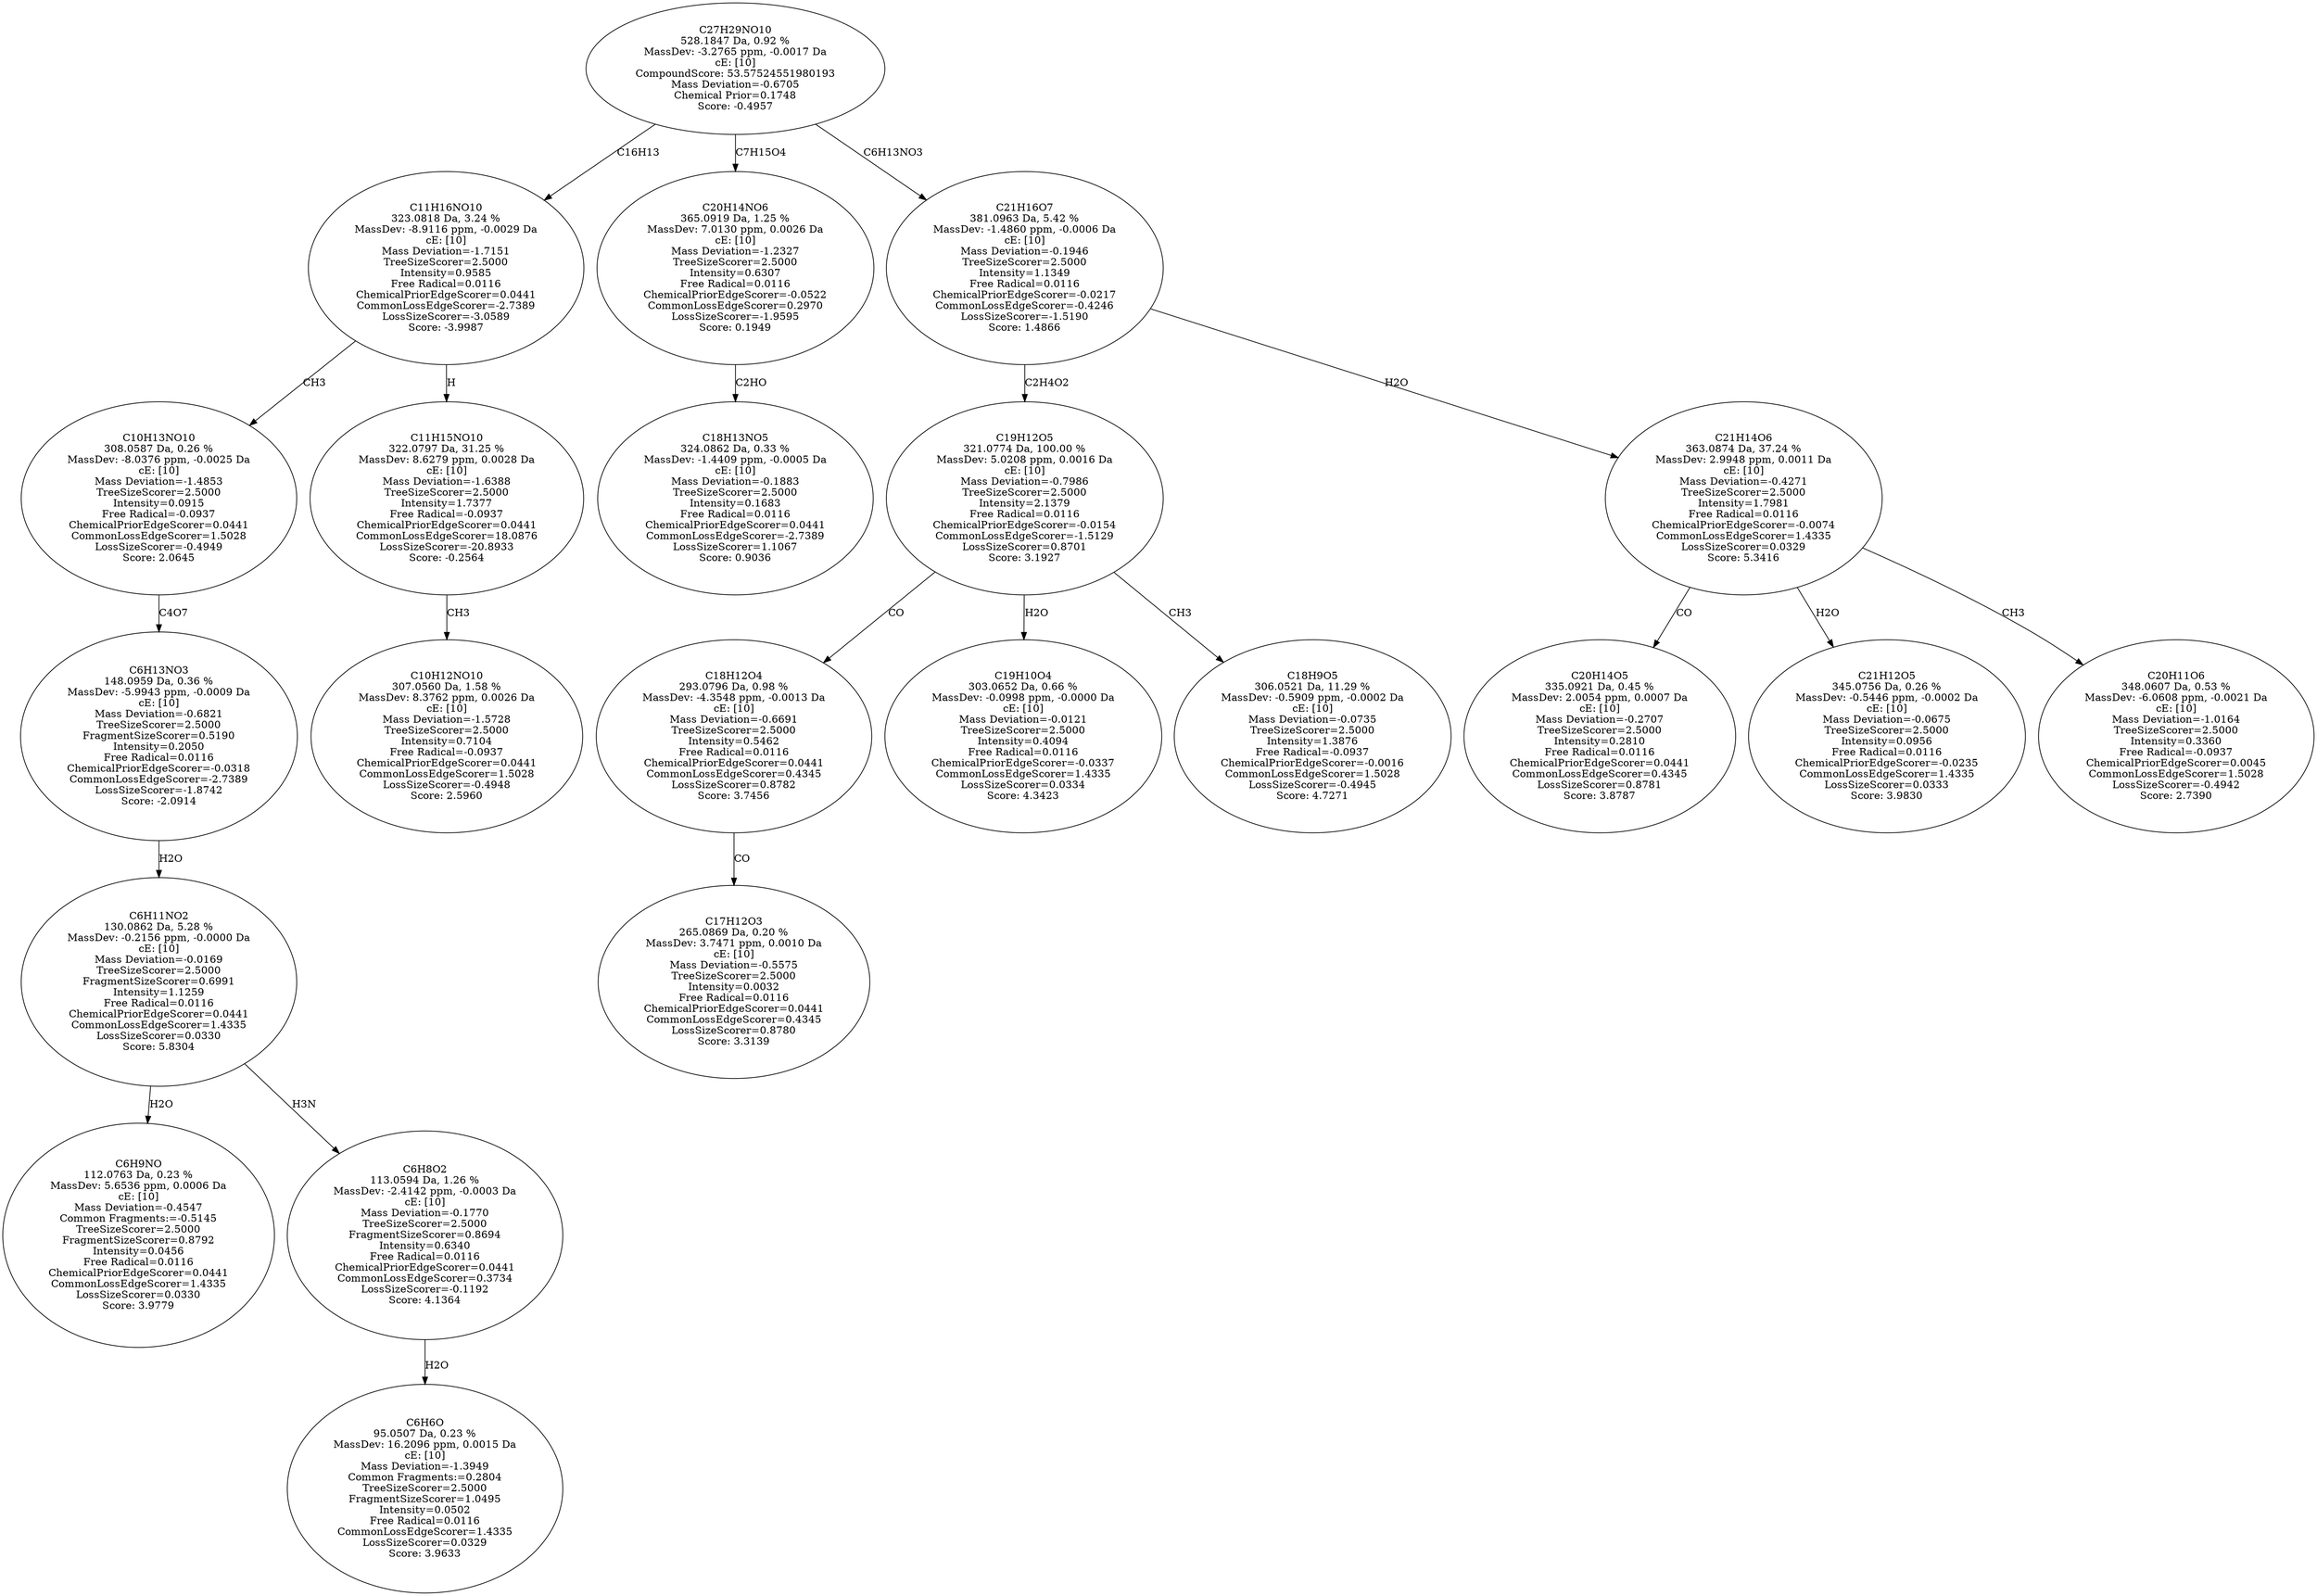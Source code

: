 strict digraph {
v1 [label="C6H9NO\n112.0763 Da, 0.23 %\nMassDev: 5.6536 ppm, 0.0006 Da\ncE: [10]\nMass Deviation=-0.4547\nCommon Fragments:=-0.5145\nTreeSizeScorer=2.5000\nFragmentSizeScorer=0.8792\nIntensity=0.0456\nFree Radical=0.0116\nChemicalPriorEdgeScorer=0.0441\nCommonLossEdgeScorer=1.4335\nLossSizeScorer=0.0330\nScore: 3.9779"];
v2 [label="C6H6O\n95.0507 Da, 0.23 %\nMassDev: 16.2096 ppm, 0.0015 Da\ncE: [10]\nMass Deviation=-1.3949\nCommon Fragments:=0.2804\nTreeSizeScorer=2.5000\nFragmentSizeScorer=1.0495\nIntensity=0.0502\nFree Radical=0.0116\nCommonLossEdgeScorer=1.4335\nLossSizeScorer=0.0329\nScore: 3.9633"];
v3 [label="C6H8O2\n113.0594 Da, 1.26 %\nMassDev: -2.4142 ppm, -0.0003 Da\ncE: [10]\nMass Deviation=-0.1770\nTreeSizeScorer=2.5000\nFragmentSizeScorer=0.8694\nIntensity=0.6340\nFree Radical=0.0116\nChemicalPriorEdgeScorer=0.0441\nCommonLossEdgeScorer=0.3734\nLossSizeScorer=-0.1192\nScore: 4.1364"];
v4 [label="C6H11NO2\n130.0862 Da, 5.28 %\nMassDev: -0.2156 ppm, -0.0000 Da\ncE: [10]\nMass Deviation=-0.0169\nTreeSizeScorer=2.5000\nFragmentSizeScorer=0.6991\nIntensity=1.1259\nFree Radical=0.0116\nChemicalPriorEdgeScorer=0.0441\nCommonLossEdgeScorer=1.4335\nLossSizeScorer=0.0330\nScore: 5.8304"];
v5 [label="C6H13NO3\n148.0959 Da, 0.36 %\nMassDev: -5.9943 ppm, -0.0009 Da\ncE: [10]\nMass Deviation=-0.6821\nTreeSizeScorer=2.5000\nFragmentSizeScorer=0.5190\nIntensity=0.2050\nFree Radical=0.0116\nChemicalPriorEdgeScorer=-0.0318\nCommonLossEdgeScorer=-2.7389\nLossSizeScorer=-1.8742\nScore: -2.0914"];
v6 [label="C10H13NO10\n308.0587 Da, 0.26 %\nMassDev: -8.0376 ppm, -0.0025 Da\ncE: [10]\nMass Deviation=-1.4853\nTreeSizeScorer=2.5000\nIntensity=0.0915\nFree Radical=-0.0937\nChemicalPriorEdgeScorer=0.0441\nCommonLossEdgeScorer=1.5028\nLossSizeScorer=-0.4949\nScore: 2.0645"];
v7 [label="C10H12NO10\n307.0560 Da, 1.58 %\nMassDev: 8.3762 ppm, 0.0026 Da\ncE: [10]\nMass Deviation=-1.5728\nTreeSizeScorer=2.5000\nIntensity=0.7104\nFree Radical=-0.0937\nChemicalPriorEdgeScorer=0.0441\nCommonLossEdgeScorer=1.5028\nLossSizeScorer=-0.4948\nScore: 2.5960"];
v8 [label="C11H15NO10\n322.0797 Da, 31.25 %\nMassDev: 8.6279 ppm, 0.0028 Da\ncE: [10]\nMass Deviation=-1.6388\nTreeSizeScorer=2.5000\nIntensity=1.7377\nFree Radical=-0.0937\nChemicalPriorEdgeScorer=0.0441\nCommonLossEdgeScorer=18.0876\nLossSizeScorer=-20.8933\nScore: -0.2564"];
v9 [label="C11H16NO10\n323.0818 Da, 3.24 %\nMassDev: -8.9116 ppm, -0.0029 Da\ncE: [10]\nMass Deviation=-1.7151\nTreeSizeScorer=2.5000\nIntensity=0.9585\nFree Radical=0.0116\nChemicalPriorEdgeScorer=0.0441\nCommonLossEdgeScorer=-2.7389\nLossSizeScorer=-3.0589\nScore: -3.9987"];
v10 [label="C18H13NO5\n324.0862 Da, 0.33 %\nMassDev: -1.4409 ppm, -0.0005 Da\ncE: [10]\nMass Deviation=-0.1883\nTreeSizeScorer=2.5000\nIntensity=0.1683\nFree Radical=0.0116\nChemicalPriorEdgeScorer=0.0441\nCommonLossEdgeScorer=-2.7389\nLossSizeScorer=1.1067\nScore: 0.9036"];
v11 [label="C20H14NO6\n365.0919 Da, 1.25 %\nMassDev: 7.0130 ppm, 0.0026 Da\ncE: [10]\nMass Deviation=-1.2327\nTreeSizeScorer=2.5000\nIntensity=0.6307\nFree Radical=0.0116\nChemicalPriorEdgeScorer=-0.0522\nCommonLossEdgeScorer=0.2970\nLossSizeScorer=-1.9595\nScore: 0.1949"];
v12 [label="C17H12O3\n265.0869 Da, 0.20 %\nMassDev: 3.7471 ppm, 0.0010 Da\ncE: [10]\nMass Deviation=-0.5575\nTreeSizeScorer=2.5000\nIntensity=0.0032\nFree Radical=0.0116\nChemicalPriorEdgeScorer=0.0441\nCommonLossEdgeScorer=0.4345\nLossSizeScorer=0.8780\nScore: 3.3139"];
v13 [label="C18H12O4\n293.0796 Da, 0.98 %\nMassDev: -4.3548 ppm, -0.0013 Da\ncE: [10]\nMass Deviation=-0.6691\nTreeSizeScorer=2.5000\nIntensity=0.5462\nFree Radical=0.0116\nChemicalPriorEdgeScorer=0.0441\nCommonLossEdgeScorer=0.4345\nLossSizeScorer=0.8782\nScore: 3.7456"];
v14 [label="C19H10O4\n303.0652 Da, 0.66 %\nMassDev: -0.0998 ppm, -0.0000 Da\ncE: [10]\nMass Deviation=-0.0121\nTreeSizeScorer=2.5000\nIntensity=0.4094\nFree Radical=0.0116\nChemicalPriorEdgeScorer=-0.0337\nCommonLossEdgeScorer=1.4335\nLossSizeScorer=0.0334\nScore: 4.3423"];
v15 [label="C18H9O5\n306.0521 Da, 11.29 %\nMassDev: -0.5909 ppm, -0.0002 Da\ncE: [10]\nMass Deviation=-0.0735\nTreeSizeScorer=2.5000\nIntensity=1.3876\nFree Radical=-0.0937\nChemicalPriorEdgeScorer=-0.0016\nCommonLossEdgeScorer=1.5028\nLossSizeScorer=-0.4945\nScore: 4.7271"];
v16 [label="C19H12O5\n321.0774 Da, 100.00 %\nMassDev: 5.0208 ppm, 0.0016 Da\ncE: [10]\nMass Deviation=-0.7986\nTreeSizeScorer=2.5000\nIntensity=2.1379\nFree Radical=0.0116\nChemicalPriorEdgeScorer=-0.0154\nCommonLossEdgeScorer=-1.5129\nLossSizeScorer=0.8701\nScore: 3.1927"];
v17 [label="C20H14O5\n335.0921 Da, 0.45 %\nMassDev: 2.0054 ppm, 0.0007 Da\ncE: [10]\nMass Deviation=-0.2707\nTreeSizeScorer=2.5000\nIntensity=0.2810\nFree Radical=0.0116\nChemicalPriorEdgeScorer=0.0441\nCommonLossEdgeScorer=0.4345\nLossSizeScorer=0.8781\nScore: 3.8787"];
v18 [label="C21H12O5\n345.0756 Da, 0.26 %\nMassDev: -0.5446 ppm, -0.0002 Da\ncE: [10]\nMass Deviation=-0.0675\nTreeSizeScorer=2.5000\nIntensity=0.0956\nFree Radical=0.0116\nChemicalPriorEdgeScorer=-0.0235\nCommonLossEdgeScorer=1.4335\nLossSizeScorer=0.0333\nScore: 3.9830"];
v19 [label="C20H11O6\n348.0607 Da, 0.53 %\nMassDev: -6.0608 ppm, -0.0021 Da\ncE: [10]\nMass Deviation=-1.0164\nTreeSizeScorer=2.5000\nIntensity=0.3360\nFree Radical=-0.0937\nChemicalPriorEdgeScorer=0.0045\nCommonLossEdgeScorer=1.5028\nLossSizeScorer=-0.4942\nScore: 2.7390"];
v20 [label="C21H14O6\n363.0874 Da, 37.24 %\nMassDev: 2.9948 ppm, 0.0011 Da\ncE: [10]\nMass Deviation=-0.4271\nTreeSizeScorer=2.5000\nIntensity=1.7981\nFree Radical=0.0116\nChemicalPriorEdgeScorer=-0.0074\nCommonLossEdgeScorer=1.4335\nLossSizeScorer=0.0329\nScore: 5.3416"];
v21 [label="C21H16O7\n381.0963 Da, 5.42 %\nMassDev: -1.4860 ppm, -0.0006 Da\ncE: [10]\nMass Deviation=-0.1946\nTreeSizeScorer=2.5000\nIntensity=1.1349\nFree Radical=0.0116\nChemicalPriorEdgeScorer=-0.0217\nCommonLossEdgeScorer=-0.4246\nLossSizeScorer=-1.5190\nScore: 1.4866"];
v22 [label="C27H29NO10\n528.1847 Da, 0.92 %\nMassDev: -3.2765 ppm, -0.0017 Da\ncE: [10]\nCompoundScore: 53.57524551980193\nMass Deviation=-0.6705\nChemical Prior=0.1748\nScore: -0.4957"];
v4 -> v1 [label="H2O"];
v3 -> v2 [label="H2O"];
v4 -> v3 [label="H3N"];
v5 -> v4 [label="H2O"];
v6 -> v5 [label="C4O7"];
v9 -> v6 [label="CH3"];
v8 -> v7 [label="CH3"];
v9 -> v8 [label="H"];
v22 -> v9 [label="C16H13"];
v11 -> v10 [label="C2HO"];
v22 -> v11 [label="C7H15O4"];
v13 -> v12 [label="CO"];
v16 -> v13 [label="CO"];
v16 -> v14 [label="H2O"];
v16 -> v15 [label="CH3"];
v21 -> v16 [label="C2H4O2"];
v20 -> v17 [label="CO"];
v20 -> v18 [label="H2O"];
v20 -> v19 [label="CH3"];
v21 -> v20 [label="H2O"];
v22 -> v21 [label="C6H13NO3"];
}